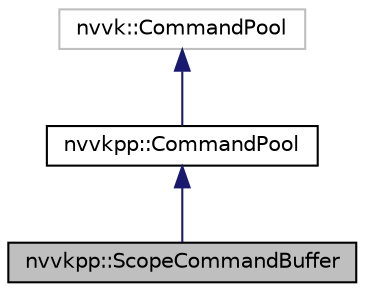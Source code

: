 digraph "nvvkpp::ScopeCommandBuffer"
{
 // LATEX_PDF_SIZE
  edge [fontname="Helvetica",fontsize="10",labelfontname="Helvetica",labelfontsize="10"];
  node [fontname="Helvetica",fontsize="10",shape=record];
  Node1 [label="nvvkpp::ScopeCommandBuffer",height=0.2,width=0.4,color="black", fillcolor="grey75", style="filled", fontcolor="black",tooltip=" "];
  Node2 -> Node1 [dir="back",color="midnightblue",fontsize="10",style="solid",fontname="Helvetica"];
  Node2 [label="nvvkpp::CommandPool",height=0.2,width=0.4,color="black", fillcolor="white", style="filled",URL="$classnvvkpp_1_1_command_pool.html",tooltip=" "];
  Node3 -> Node2 [dir="back",color="midnightblue",fontsize="10",style="solid",fontname="Helvetica"];
  Node3 [label="nvvk::CommandPool",height=0.2,width=0.4,color="grey75", fillcolor="white", style="filled",tooltip=" "];
}
